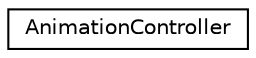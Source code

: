 digraph "Graphical Class Hierarchy"
{
 // LATEX_PDF_SIZE
  edge [fontname="Helvetica",fontsize="10",labelfontname="Helvetica",labelfontsize="10"];
  node [fontname="Helvetica",fontsize="10",shape=record];
  rankdir="LR";
  Node0 [label="AnimationController",height=0.2,width=0.4,color="black", fillcolor="white", style="filled",URL="$classAnimationController.html",tooltip="The AnimationController class, which controls the animation logic of the game."];
}
